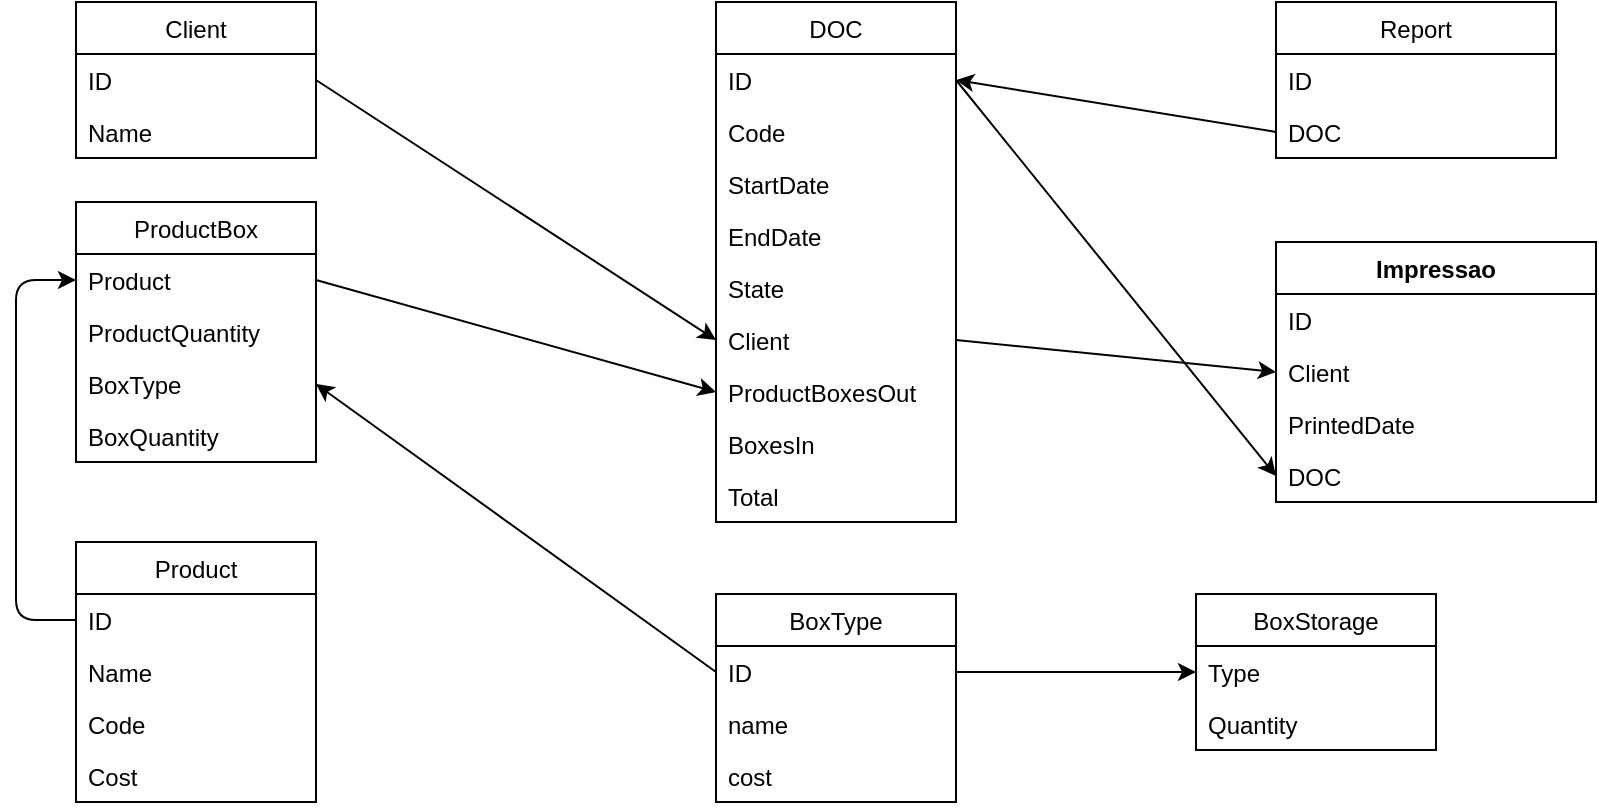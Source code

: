 <mxfile version="13.8.0" type="device"><diagram id="XkV_G6thinWufDHvhDuv" name="Page-1"><mxGraphModel dx="910" dy="549" grid="1" gridSize="10" guides="1" tooltips="1" connect="1" arrows="1" fold="1" page="1" pageScale="1" pageWidth="827" pageHeight="1169" math="0" shadow="0"><root><mxCell id="0"/><mxCell id="1" parent="0"/><mxCell id="waxW8i-2-w4Aq8q6ErpH-23" value="Client" style="swimlane;fontStyle=0;childLayout=stackLayout;horizontal=1;startSize=26;fillColor=none;horizontalStack=0;resizeParent=1;resizeParentMax=0;resizeLast=0;collapsible=1;marginBottom=0;" parent="1" vertex="1"><mxGeometry x="40" y="400" width="120" height="78" as="geometry"/></mxCell><mxCell id="waxW8i-2-w4Aq8q6ErpH-24" value="ID" style="text;strokeColor=none;fillColor=none;align=left;verticalAlign=top;spacingLeft=4;spacingRight=4;overflow=hidden;rotatable=0;points=[[0,0.5],[1,0.5]];portConstraint=eastwest;" parent="waxW8i-2-w4Aq8q6ErpH-23" vertex="1"><mxGeometry y="26" width="120" height="26" as="geometry"/></mxCell><mxCell id="waxW8i-2-w4Aq8q6ErpH-25" value="Name" style="text;strokeColor=none;fillColor=none;align=left;verticalAlign=top;spacingLeft=4;spacingRight=4;overflow=hidden;rotatable=0;points=[[0,0.5],[1,0.5]];portConstraint=eastwest;" parent="waxW8i-2-w4Aq8q6ErpH-23" vertex="1"><mxGeometry y="52" width="120" height="26" as="geometry"/></mxCell><mxCell id="waxW8i-2-w4Aq8q6ErpH-27" value="" style="endArrow=classic;html=1;entryX=0;entryY=0.5;entryDx=0;entryDy=0;exitX=1;exitY=0.5;exitDx=0;exitDy=0;" parent="1" source="waxW8i-2-w4Aq8q6ErpH-24" target="waxW8i-2-w4Aq8q6ErpH-7" edge="1"><mxGeometry width="50" height="50" relative="1" as="geometry"><mxPoint x="390" y="490" as="sourcePoint"/><mxPoint x="440" y="440" as="targetPoint"/></mxGeometry></mxCell><mxCell id="waxW8i-2-w4Aq8q6ErpH-40" value="" style="endArrow=classic;html=1;exitX=0;exitY=0.5;exitDx=0;exitDy=0;entryX=0;entryY=0.5;entryDx=0;entryDy=0;" parent="1" source="waxW8i-2-w4Aq8q6ErpH-30" target="9UUghB03IOszIscl0VoZ-11" edge="1"><mxGeometry width="50" height="50" relative="1" as="geometry"><mxPoint x="390" y="490" as="sourcePoint"/><mxPoint x="440" y="440" as="targetPoint"/><Array as="points"><mxPoint x="10" y="709"/><mxPoint x="10" y="539"/></Array></mxGeometry></mxCell><mxCell id="waxW8i-2-w4Aq8q6ErpH-1" value="DOC" style="swimlane;fontStyle=0;childLayout=stackLayout;horizontal=1;startSize=26;fillColor=none;horizontalStack=0;resizeParent=1;resizeParentMax=0;resizeLast=0;collapsible=1;marginBottom=0;" parent="1" vertex="1"><mxGeometry x="360" y="400" width="120" height="260" as="geometry"/></mxCell><mxCell id="waxW8i-2-w4Aq8q6ErpH-2" value="ID" style="text;strokeColor=none;fillColor=none;align=left;verticalAlign=top;spacingLeft=4;spacingRight=4;overflow=hidden;rotatable=0;points=[[0,0.5],[1,0.5]];portConstraint=eastwest;" parent="waxW8i-2-w4Aq8q6ErpH-1" vertex="1"><mxGeometry y="26" width="120" height="26" as="geometry"/></mxCell><mxCell id="waxW8i-2-w4Aq8q6ErpH-3" value="Code" style="text;strokeColor=none;fillColor=none;align=left;verticalAlign=top;spacingLeft=4;spacingRight=4;overflow=hidden;rotatable=0;points=[[0,0.5],[1,0.5]];portConstraint=eastwest;" parent="waxW8i-2-w4Aq8q6ErpH-1" vertex="1"><mxGeometry y="52" width="120" height="26" as="geometry"/></mxCell><mxCell id="waxW8i-2-w4Aq8q6ErpH-4" value="StartDate" style="text;strokeColor=none;fillColor=none;align=left;verticalAlign=top;spacingLeft=4;spacingRight=4;overflow=hidden;rotatable=0;points=[[0,0.5],[1,0.5]];portConstraint=eastwest;" parent="waxW8i-2-w4Aq8q6ErpH-1" vertex="1"><mxGeometry y="78" width="120" height="26" as="geometry"/></mxCell><mxCell id="waxW8i-2-w4Aq8q6ErpH-5" value="EndDate" style="text;strokeColor=none;fillColor=none;align=left;verticalAlign=top;spacingLeft=4;spacingRight=4;overflow=hidden;rotatable=0;points=[[0,0.5],[1,0.5]];portConstraint=eastwest;" parent="waxW8i-2-w4Aq8q6ErpH-1" vertex="1"><mxGeometry y="104" width="120" height="26" as="geometry"/></mxCell><mxCell id="waxW8i-2-w4Aq8q6ErpH-6" value="State" style="text;strokeColor=none;fillColor=none;align=left;verticalAlign=top;spacingLeft=4;spacingRight=4;overflow=hidden;rotatable=0;points=[[0,0.5],[1,0.5]];portConstraint=eastwest;" parent="waxW8i-2-w4Aq8q6ErpH-1" vertex="1"><mxGeometry y="130" width="120" height="26" as="geometry"/></mxCell><mxCell id="waxW8i-2-w4Aq8q6ErpH-7" value="Client" style="text;strokeColor=none;fillColor=none;align=left;verticalAlign=top;spacingLeft=4;spacingRight=4;overflow=hidden;rotatable=0;points=[[0,0.5],[1,0.5]];portConstraint=eastwest;" parent="waxW8i-2-w4Aq8q6ErpH-1" vertex="1"><mxGeometry y="156" width="120" height="26" as="geometry"/></mxCell><mxCell id="waxW8i-2-w4Aq8q6ErpH-8" value="ProductBoxesOut" style="text;strokeColor=none;fillColor=none;align=left;verticalAlign=top;spacingLeft=4;spacingRight=4;overflow=hidden;rotatable=0;points=[[0,0.5],[1,0.5]];portConstraint=eastwest;" parent="waxW8i-2-w4Aq8q6ErpH-1" vertex="1"><mxGeometry y="182" width="120" height="26" as="geometry"/></mxCell><mxCell id="waxW8i-2-w4Aq8q6ErpH-9" value="BoxesIn" style="text;strokeColor=none;fillColor=none;align=left;verticalAlign=top;spacingLeft=4;spacingRight=4;overflow=hidden;rotatable=0;points=[[0,0.5],[1,0.5]];portConstraint=eastwest;" parent="waxW8i-2-w4Aq8q6ErpH-1" vertex="1"><mxGeometry y="208" width="120" height="26" as="geometry"/></mxCell><mxCell id="waxW8i-2-w4Aq8q6ErpH-57" value="Total" style="text;strokeColor=none;fillColor=none;align=left;verticalAlign=top;spacingLeft=4;spacingRight=4;overflow=hidden;rotatable=0;points=[[0,0.5],[1,0.5]];portConstraint=eastwest;" parent="waxW8i-2-w4Aq8q6ErpH-1" vertex="1"><mxGeometry y="234" width="120" height="26" as="geometry"/></mxCell><mxCell id="waxW8i-2-w4Aq8q6ErpH-41" value="Report" style="swimlane;fontStyle=0;childLayout=stackLayout;horizontal=1;startSize=26;fillColor=none;horizontalStack=0;resizeParent=1;resizeParentMax=0;resizeLast=0;collapsible=1;marginBottom=0;" parent="1" vertex="1"><mxGeometry x="640" y="400" width="140" height="78" as="geometry"/></mxCell><mxCell id="waxW8i-2-w4Aq8q6ErpH-42" value="ID" style="text;strokeColor=none;fillColor=none;align=left;verticalAlign=top;spacingLeft=4;spacingRight=4;overflow=hidden;rotatable=0;points=[[0,0.5],[1,0.5]];portConstraint=eastwest;" parent="waxW8i-2-w4Aq8q6ErpH-41" vertex="1"><mxGeometry y="26" width="140" height="26" as="geometry"/></mxCell><mxCell id="waxW8i-2-w4Aq8q6ErpH-43" value="DOC" style="text;strokeColor=none;fillColor=none;align=left;verticalAlign=top;spacingLeft=4;spacingRight=4;overflow=hidden;rotatable=0;points=[[0,0.5],[1,0.5]];portConstraint=eastwest;" parent="waxW8i-2-w4Aq8q6ErpH-41" vertex="1"><mxGeometry y="52" width="140" height="26" as="geometry"/></mxCell><mxCell id="waxW8i-2-w4Aq8q6ErpH-45" value="Impressao" style="swimlane;fontStyle=1;align=center;verticalAlign=top;childLayout=stackLayout;horizontal=1;startSize=26;horizontalStack=0;resizeParent=1;resizeParentMax=0;resizeLast=0;collapsible=1;marginBottom=0;" parent="1" vertex="1"><mxGeometry x="640" y="520" width="160" height="130" as="geometry"/></mxCell><mxCell id="waxW8i-2-w4Aq8q6ErpH-48" value="ID" style="text;strokeColor=none;fillColor=none;align=left;verticalAlign=top;spacingLeft=4;spacingRight=4;overflow=hidden;rotatable=0;points=[[0,0.5],[1,0.5]];portConstraint=eastwest;" parent="waxW8i-2-w4Aq8q6ErpH-45" vertex="1"><mxGeometry y="26" width="160" height="26" as="geometry"/></mxCell><mxCell id="waxW8i-2-w4Aq8q6ErpH-49" value="Client" style="text;strokeColor=none;fillColor=none;align=left;verticalAlign=top;spacingLeft=4;spacingRight=4;overflow=hidden;rotatable=0;points=[[0,0.5],[1,0.5]];portConstraint=eastwest;" parent="waxW8i-2-w4Aq8q6ErpH-45" vertex="1"><mxGeometry y="52" width="160" height="26" as="geometry"/></mxCell><mxCell id="waxW8i-2-w4Aq8q6ErpH-50" value="PrintedDate" style="text;strokeColor=none;fillColor=none;align=left;verticalAlign=top;spacingLeft=4;spacingRight=4;overflow=hidden;rotatable=0;points=[[0,0.5],[1,0.5]];portConstraint=eastwest;" parent="waxW8i-2-w4Aq8q6ErpH-45" vertex="1"><mxGeometry y="78" width="160" height="26" as="geometry"/></mxCell><mxCell id="waxW8i-2-w4Aq8q6ErpH-52" value="DOC" style="text;strokeColor=none;fillColor=none;align=left;verticalAlign=top;spacingLeft=4;spacingRight=4;overflow=hidden;rotatable=0;points=[[0,0.5],[1,0.5]];portConstraint=eastwest;" parent="waxW8i-2-w4Aq8q6ErpH-45" vertex="1"><mxGeometry y="104" width="160" height="26" as="geometry"/></mxCell><mxCell id="waxW8i-2-w4Aq8q6ErpH-54" value="" style="endArrow=classic;html=1;exitX=1;exitY=0.5;exitDx=0;exitDy=0;entryX=0;entryY=0.5;entryDx=0;entryDy=0;" parent="1" source="waxW8i-2-w4Aq8q6ErpH-7" target="waxW8i-2-w4Aq8q6ErpH-49" edge="1"><mxGeometry width="50" height="50" relative="1" as="geometry"><mxPoint x="390" y="490" as="sourcePoint"/><mxPoint x="540" y="540" as="targetPoint"/></mxGeometry></mxCell><mxCell id="waxW8i-2-w4Aq8q6ErpH-55" value="" style="endArrow=classic;html=1;exitX=0;exitY=0.5;exitDx=0;exitDy=0;entryX=1;entryY=0.5;entryDx=0;entryDy=0;" parent="1" source="waxW8i-2-w4Aq8q6ErpH-43" target="waxW8i-2-w4Aq8q6ErpH-2" edge="1"><mxGeometry width="50" height="50" relative="1" as="geometry"><mxPoint x="390" y="490" as="sourcePoint"/><mxPoint x="440" y="440" as="targetPoint"/></mxGeometry></mxCell><mxCell id="9UUghB03IOszIscl0VoZ-6" value="" style="endArrow=classic;html=1;entryX=0;entryY=0.5;entryDx=0;entryDy=0;exitX=1;exitY=0.5;exitDx=0;exitDy=0;" parent="1" source="waxW8i-2-w4Aq8q6ErpH-19" target="9UUghB03IOszIscl0VoZ-2" edge="1"><mxGeometry width="50" height="50" relative="1" as="geometry"><mxPoint x="330" y="670" as="sourcePoint"/><mxPoint x="380" y="620" as="targetPoint"/></mxGeometry></mxCell><mxCell id="9UUghB03IOszIscl0VoZ-7" value="" style="endArrow=classic;html=1;exitX=1;exitY=0.5;exitDx=0;exitDy=0;entryX=0;entryY=0.5;entryDx=0;entryDy=0;" parent="1" source="waxW8i-2-w4Aq8q6ErpH-2" target="waxW8i-2-w4Aq8q6ErpH-52" edge="1"><mxGeometry width="50" height="50" relative="1" as="geometry"><mxPoint x="490" y="579" as="sourcePoint"/><mxPoint x="650" y="595" as="targetPoint"/></mxGeometry></mxCell><mxCell id="waxW8i-2-w4Aq8q6ErpH-29" value="Product" style="swimlane;fontStyle=0;childLayout=stackLayout;horizontal=1;startSize=26;fillColor=none;horizontalStack=0;resizeParent=1;resizeParentMax=0;resizeLast=0;collapsible=1;marginBottom=0;" parent="1" vertex="1"><mxGeometry x="40" y="670" width="120" height="130" as="geometry"/></mxCell><mxCell id="waxW8i-2-w4Aq8q6ErpH-30" value="ID" style="text;strokeColor=none;fillColor=none;align=left;verticalAlign=top;spacingLeft=4;spacingRight=4;overflow=hidden;rotatable=0;points=[[0,0.5],[1,0.5]];portConstraint=eastwest;" parent="waxW8i-2-w4Aq8q6ErpH-29" vertex="1"><mxGeometry y="26" width="120" height="26" as="geometry"/></mxCell><mxCell id="waxW8i-2-w4Aq8q6ErpH-31" value="Name" style="text;strokeColor=none;fillColor=none;align=left;verticalAlign=top;spacingLeft=4;spacingRight=4;overflow=hidden;rotatable=0;points=[[0,0.5],[1,0.5]];portConstraint=eastwest;" parent="waxW8i-2-w4Aq8q6ErpH-29" vertex="1"><mxGeometry y="52" width="120" height="26" as="geometry"/></mxCell><mxCell id="waxW8i-2-w4Aq8q6ErpH-32" value="Code" style="text;strokeColor=none;fillColor=none;align=left;verticalAlign=top;spacingLeft=4;spacingRight=4;overflow=hidden;rotatable=0;points=[[0,0.5],[1,0.5]];portConstraint=eastwest;" parent="waxW8i-2-w4Aq8q6ErpH-29" vertex="1"><mxGeometry y="78" width="120" height="26" as="geometry"/></mxCell><mxCell id="9UUghB03IOszIscl0VoZ-9" value="Cost" style="text;strokeColor=none;fillColor=none;align=left;verticalAlign=top;spacingLeft=4;spacingRight=4;overflow=hidden;rotatable=0;points=[[0,0.5],[1,0.5]];portConstraint=eastwest;" parent="waxW8i-2-w4Aq8q6ErpH-29" vertex="1"><mxGeometry y="104" width="120" height="26" as="geometry"/></mxCell><mxCell id="9UUghB03IOszIscl0VoZ-10" value="ProductBox" style="swimlane;fontStyle=0;childLayout=stackLayout;horizontal=1;startSize=26;fillColor=none;horizontalStack=0;resizeParent=1;resizeParentMax=0;resizeLast=0;collapsible=1;marginBottom=0;" parent="1" vertex="1"><mxGeometry x="40" y="500" width="120" height="130" as="geometry"/></mxCell><mxCell id="9UUghB03IOszIscl0VoZ-11" value="Product" style="text;strokeColor=none;fillColor=none;align=left;verticalAlign=top;spacingLeft=4;spacingRight=4;overflow=hidden;rotatable=0;points=[[0,0.5],[1,0.5]];portConstraint=eastwest;" parent="9UUghB03IOszIscl0VoZ-10" vertex="1"><mxGeometry y="26" width="120" height="26" as="geometry"/></mxCell><mxCell id="9UUghB03IOszIscl0VoZ-12" value="ProductQuantity" style="text;strokeColor=none;fillColor=none;align=left;verticalAlign=top;spacingLeft=4;spacingRight=4;overflow=hidden;rotatable=0;points=[[0,0.5],[1,0.5]];portConstraint=eastwest;" parent="9UUghB03IOszIscl0VoZ-10" vertex="1"><mxGeometry y="52" width="120" height="26" as="geometry"/></mxCell><mxCell id="9UUghB03IOszIscl0VoZ-13" value="BoxType" style="text;strokeColor=none;fillColor=none;align=left;verticalAlign=top;spacingLeft=4;spacingRight=4;overflow=hidden;rotatable=0;points=[[0,0.5],[1,0.5]];portConstraint=eastwest;" parent="9UUghB03IOszIscl0VoZ-10" vertex="1"><mxGeometry y="78" width="120" height="26" as="geometry"/></mxCell><mxCell id="9UUghB03IOszIscl0VoZ-14" value="BoxQuantity" style="text;strokeColor=none;fillColor=none;align=left;verticalAlign=top;spacingLeft=4;spacingRight=4;overflow=hidden;rotatable=0;points=[[0,0.5],[1,0.5]];portConstraint=eastwest;" parent="9UUghB03IOszIscl0VoZ-10" vertex="1"><mxGeometry y="104" width="120" height="26" as="geometry"/></mxCell><mxCell id="9UUghB03IOszIscl0VoZ-15" value="" style="endArrow=classic;html=1;exitX=1;exitY=0.5;exitDx=0;exitDy=0;entryX=0;entryY=0.5;entryDx=0;entryDy=0;" parent="1" source="9UUghB03IOszIscl0VoZ-11" target="waxW8i-2-w4Aq8q6ErpH-8" edge="1"><mxGeometry width="50" height="50" relative="1" as="geometry"><mxPoint x="50" y="719" as="sourcePoint"/><mxPoint x="50" y="549" as="targetPoint"/><Array as="points"/></mxGeometry></mxCell><mxCell id="9UUghB03IOszIscl0VoZ-1" value="BoxStorage" style="swimlane;fontStyle=0;childLayout=stackLayout;horizontal=1;startSize=26;fillColor=none;horizontalStack=0;resizeParent=1;resizeParentMax=0;resizeLast=0;collapsible=1;marginBottom=0;" parent="1" vertex="1"><mxGeometry x="600" y="696" width="120" height="78" as="geometry"/></mxCell><mxCell id="9UUghB03IOszIscl0VoZ-2" value="Type" style="text;strokeColor=none;fillColor=none;align=left;verticalAlign=top;spacingLeft=4;spacingRight=4;overflow=hidden;rotatable=0;points=[[0,0.5],[1,0.5]];portConstraint=eastwest;" parent="9UUghB03IOszIscl0VoZ-1" vertex="1"><mxGeometry y="26" width="120" height="26" as="geometry"/></mxCell><mxCell id="9UUghB03IOszIscl0VoZ-3" value="Quantity" style="text;strokeColor=none;fillColor=none;align=left;verticalAlign=top;spacingLeft=4;spacingRight=4;overflow=hidden;rotatable=0;points=[[0,0.5],[1,0.5]];portConstraint=eastwest;" parent="9UUghB03IOszIscl0VoZ-1" vertex="1"><mxGeometry y="52" width="120" height="26" as="geometry"/></mxCell><mxCell id="waxW8i-2-w4Aq8q6ErpH-18" value="BoxType" style="swimlane;fontStyle=0;childLayout=stackLayout;horizontal=1;startSize=26;fillColor=none;horizontalStack=0;resizeParent=1;resizeParentMax=0;resizeLast=0;collapsible=1;marginBottom=0;" parent="1" vertex="1"><mxGeometry x="360" y="696" width="120" height="104" as="geometry"/></mxCell><mxCell id="waxW8i-2-w4Aq8q6ErpH-19" value="ID" style="text;strokeColor=none;fillColor=none;align=left;verticalAlign=top;spacingLeft=4;spacingRight=4;overflow=hidden;rotatable=0;points=[[0,0.5],[1,0.5]];portConstraint=eastwest;" parent="waxW8i-2-w4Aq8q6ErpH-18" vertex="1"><mxGeometry y="26" width="120" height="26" as="geometry"/></mxCell><mxCell id="waxW8i-2-w4Aq8q6ErpH-20" value="name" style="text;strokeColor=none;fillColor=none;align=left;verticalAlign=top;spacingLeft=4;spacingRight=4;overflow=hidden;rotatable=0;points=[[0,0.5],[1,0.5]];portConstraint=eastwest;" parent="waxW8i-2-w4Aq8q6ErpH-18" vertex="1"><mxGeometry y="52" width="120" height="26" as="geometry"/></mxCell><mxCell id="waxW8i-2-w4Aq8q6ErpH-21" value="cost" style="text;strokeColor=none;fillColor=none;align=left;verticalAlign=top;spacingLeft=4;spacingRight=4;overflow=hidden;rotatable=0;points=[[0,0.5],[1,0.5]];portConstraint=eastwest;" parent="waxW8i-2-w4Aq8q6ErpH-18" vertex="1"><mxGeometry y="78" width="120" height="26" as="geometry"/></mxCell><mxCell id="9UUghB03IOszIscl0VoZ-17" value="" style="endArrow=classic;html=1;entryX=1;entryY=0.5;entryDx=0;entryDy=0;exitX=0;exitY=0.5;exitDx=0;exitDy=0;" parent="1" edge="1" target="9UUghB03IOszIscl0VoZ-13" source="waxW8i-2-w4Aq8q6ErpH-19"><mxGeometry width="50" height="50" relative="1" as="geometry"><mxPoint x="490" y="745" as="sourcePoint"/><mxPoint x="610" y="745" as="targetPoint"/></mxGeometry></mxCell></root></mxGraphModel></diagram></mxfile>